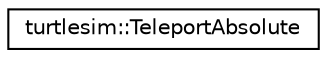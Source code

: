 digraph "Graphical Class Hierarchy"
{
  edge [fontname="Helvetica",fontsize="10",labelfontname="Helvetica",labelfontsize="10"];
  node [fontname="Helvetica",fontsize="10",shape=record];
  rankdir="LR";
  Node1 [label="turtlesim::TeleportAbsolute",height=0.2,width=0.4,color="black", fillcolor="white", style="filled",URL="$classturtlesim_1_1_teleport_absolute.html"];
}
